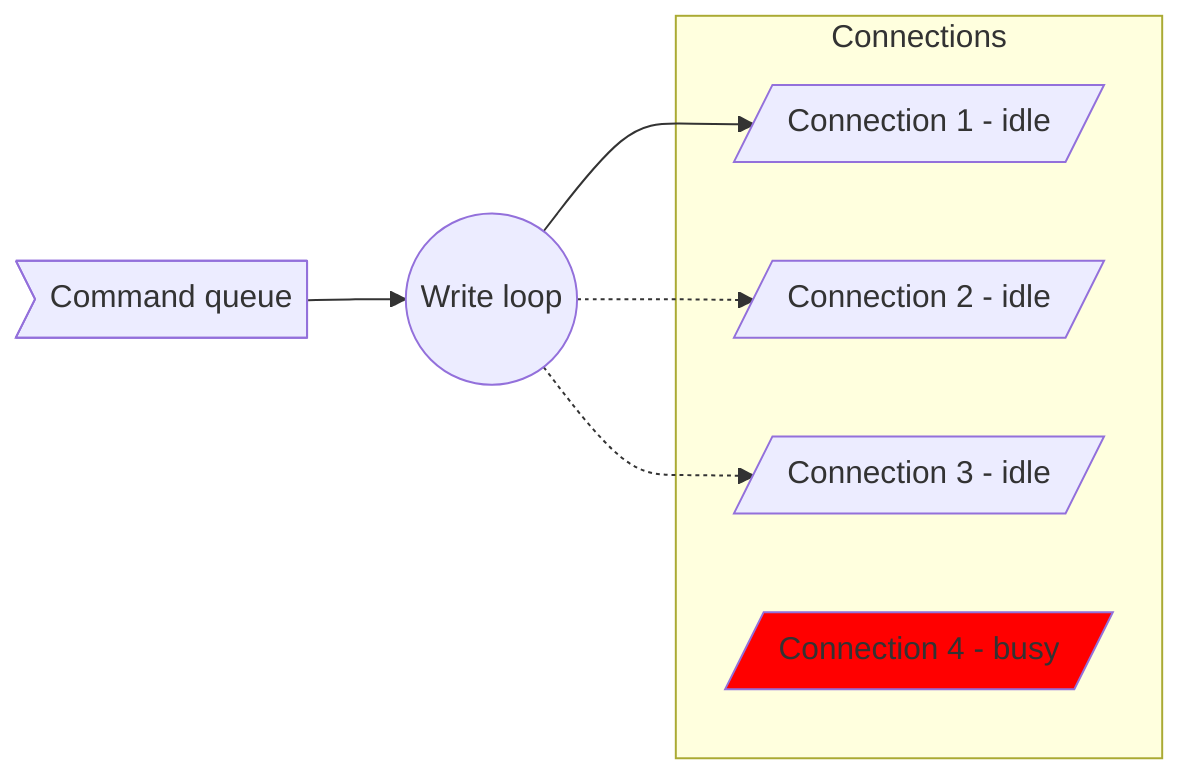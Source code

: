 flowchart LR
  cmd_queue>Command queue]
  loop((Write loop))
  cmd_queue --> loop((Write loop))

  subgraph Connections
    conn1[/Connection 1 - idle/]
    conn2[/Connection 2 - idle/]
    conn3[/Connection 3 - idle/]

    conn4[/Connection 4 - busy/]:::busy
    classDef busy fill: red;
  end

  loop --> conn1
  loop -.-> conn2
  loop -.-> conn3